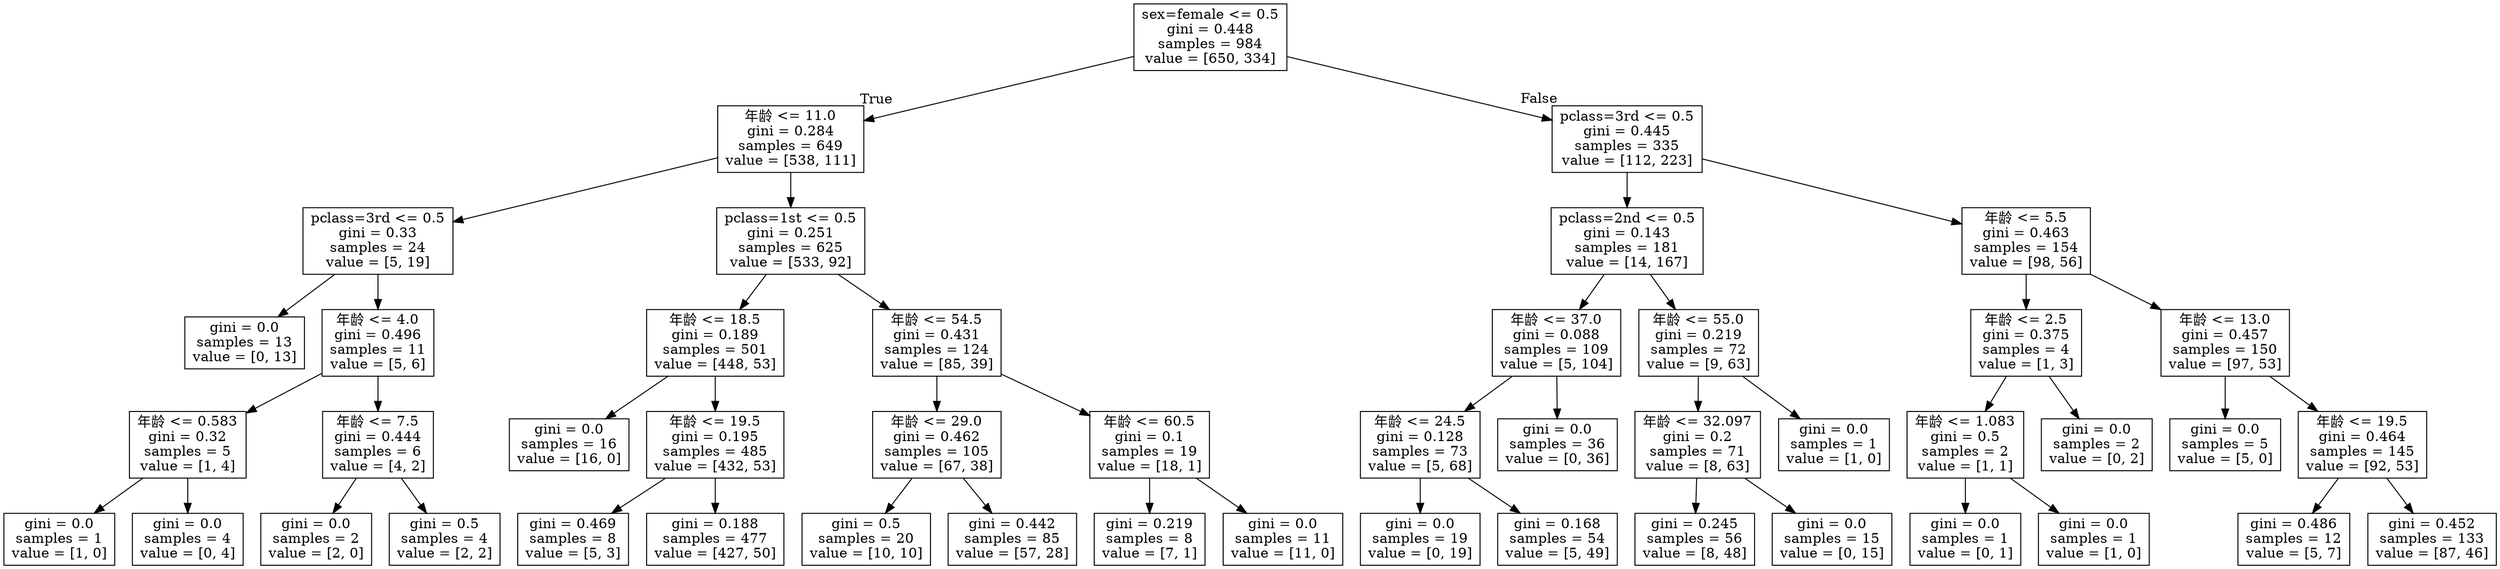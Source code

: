 digraph Tree {
node [shape=box] ;
0 [label="sex=female <= 0.5\ngini = 0.448\nsamples = 984\nvalue = [650, 334]"] ;
1 [label="年龄 <= 11.0\ngini = 0.284\nsamples = 649\nvalue = [538, 111]"] ;
0 -> 1 [labeldistance=2.5, labelangle=45, headlabel="True"] ;
2 [label="pclass=3rd <= 0.5\ngini = 0.33\nsamples = 24\nvalue = [5, 19]"] ;
1 -> 2 ;
3 [label="gini = 0.0\nsamples = 13\nvalue = [0, 13]"] ;
2 -> 3 ;
4 [label="年龄 <= 4.0\ngini = 0.496\nsamples = 11\nvalue = [5, 6]"] ;
2 -> 4 ;
5 [label="年龄 <= 0.583\ngini = 0.32\nsamples = 5\nvalue = [1, 4]"] ;
4 -> 5 ;
6 [label="gini = 0.0\nsamples = 1\nvalue = [1, 0]"] ;
5 -> 6 ;
7 [label="gini = 0.0\nsamples = 4\nvalue = [0, 4]"] ;
5 -> 7 ;
8 [label="年龄 <= 7.5\ngini = 0.444\nsamples = 6\nvalue = [4, 2]"] ;
4 -> 8 ;
9 [label="gini = 0.0\nsamples = 2\nvalue = [2, 0]"] ;
8 -> 9 ;
10 [label="gini = 0.5\nsamples = 4\nvalue = [2, 2]"] ;
8 -> 10 ;
11 [label="pclass=1st <= 0.5\ngini = 0.251\nsamples = 625\nvalue = [533, 92]"] ;
1 -> 11 ;
12 [label="年龄 <= 18.5\ngini = 0.189\nsamples = 501\nvalue = [448, 53]"] ;
11 -> 12 ;
13 [label="gini = 0.0\nsamples = 16\nvalue = [16, 0]"] ;
12 -> 13 ;
14 [label="年龄 <= 19.5\ngini = 0.195\nsamples = 485\nvalue = [432, 53]"] ;
12 -> 14 ;
15 [label="gini = 0.469\nsamples = 8\nvalue = [5, 3]"] ;
14 -> 15 ;
16 [label="gini = 0.188\nsamples = 477\nvalue = [427, 50]"] ;
14 -> 16 ;
17 [label="年龄 <= 54.5\ngini = 0.431\nsamples = 124\nvalue = [85, 39]"] ;
11 -> 17 ;
18 [label="年龄 <= 29.0\ngini = 0.462\nsamples = 105\nvalue = [67, 38]"] ;
17 -> 18 ;
19 [label="gini = 0.5\nsamples = 20\nvalue = [10, 10]"] ;
18 -> 19 ;
20 [label="gini = 0.442\nsamples = 85\nvalue = [57, 28]"] ;
18 -> 20 ;
21 [label="年龄 <= 60.5\ngini = 0.1\nsamples = 19\nvalue = [18, 1]"] ;
17 -> 21 ;
22 [label="gini = 0.219\nsamples = 8\nvalue = [7, 1]"] ;
21 -> 22 ;
23 [label="gini = 0.0\nsamples = 11\nvalue = [11, 0]"] ;
21 -> 23 ;
24 [label="pclass=3rd <= 0.5\ngini = 0.445\nsamples = 335\nvalue = [112, 223]"] ;
0 -> 24 [labeldistance=2.5, labelangle=-45, headlabel="False"] ;
25 [label="pclass=2nd <= 0.5\ngini = 0.143\nsamples = 181\nvalue = [14, 167]"] ;
24 -> 25 ;
26 [label="年龄 <= 37.0\ngini = 0.088\nsamples = 109\nvalue = [5, 104]"] ;
25 -> 26 ;
27 [label="年龄 <= 24.5\ngini = 0.128\nsamples = 73\nvalue = [5, 68]"] ;
26 -> 27 ;
28 [label="gini = 0.0\nsamples = 19\nvalue = [0, 19]"] ;
27 -> 28 ;
29 [label="gini = 0.168\nsamples = 54\nvalue = [5, 49]"] ;
27 -> 29 ;
30 [label="gini = 0.0\nsamples = 36\nvalue = [0, 36]"] ;
26 -> 30 ;
31 [label="年龄 <= 55.0\ngini = 0.219\nsamples = 72\nvalue = [9, 63]"] ;
25 -> 31 ;
32 [label="年龄 <= 32.097\ngini = 0.2\nsamples = 71\nvalue = [8, 63]"] ;
31 -> 32 ;
33 [label="gini = 0.245\nsamples = 56\nvalue = [8, 48]"] ;
32 -> 33 ;
34 [label="gini = 0.0\nsamples = 15\nvalue = [0, 15]"] ;
32 -> 34 ;
35 [label="gini = 0.0\nsamples = 1\nvalue = [1, 0]"] ;
31 -> 35 ;
36 [label="年龄 <= 5.5\ngini = 0.463\nsamples = 154\nvalue = [98, 56]"] ;
24 -> 36 ;
37 [label="年龄 <= 2.5\ngini = 0.375\nsamples = 4\nvalue = [1, 3]"] ;
36 -> 37 ;
38 [label="年龄 <= 1.083\ngini = 0.5\nsamples = 2\nvalue = [1, 1]"] ;
37 -> 38 ;
39 [label="gini = 0.0\nsamples = 1\nvalue = [0, 1]"] ;
38 -> 39 ;
40 [label="gini = 0.0\nsamples = 1\nvalue = [1, 0]"] ;
38 -> 40 ;
41 [label="gini = 0.0\nsamples = 2\nvalue = [0, 2]"] ;
37 -> 41 ;
42 [label="年龄 <= 13.0\ngini = 0.457\nsamples = 150\nvalue = [97, 53]"] ;
36 -> 42 ;
43 [label="gini = 0.0\nsamples = 5\nvalue = [5, 0]"] ;
42 -> 43 ;
44 [label="年龄 <= 19.5\ngini = 0.464\nsamples = 145\nvalue = [92, 53]"] ;
42 -> 44 ;
45 [label="gini = 0.486\nsamples = 12\nvalue = [5, 7]"] ;
44 -> 45 ;
46 [label="gini = 0.452\nsamples = 133\nvalue = [87, 46]"] ;
44 -> 46 ;
}